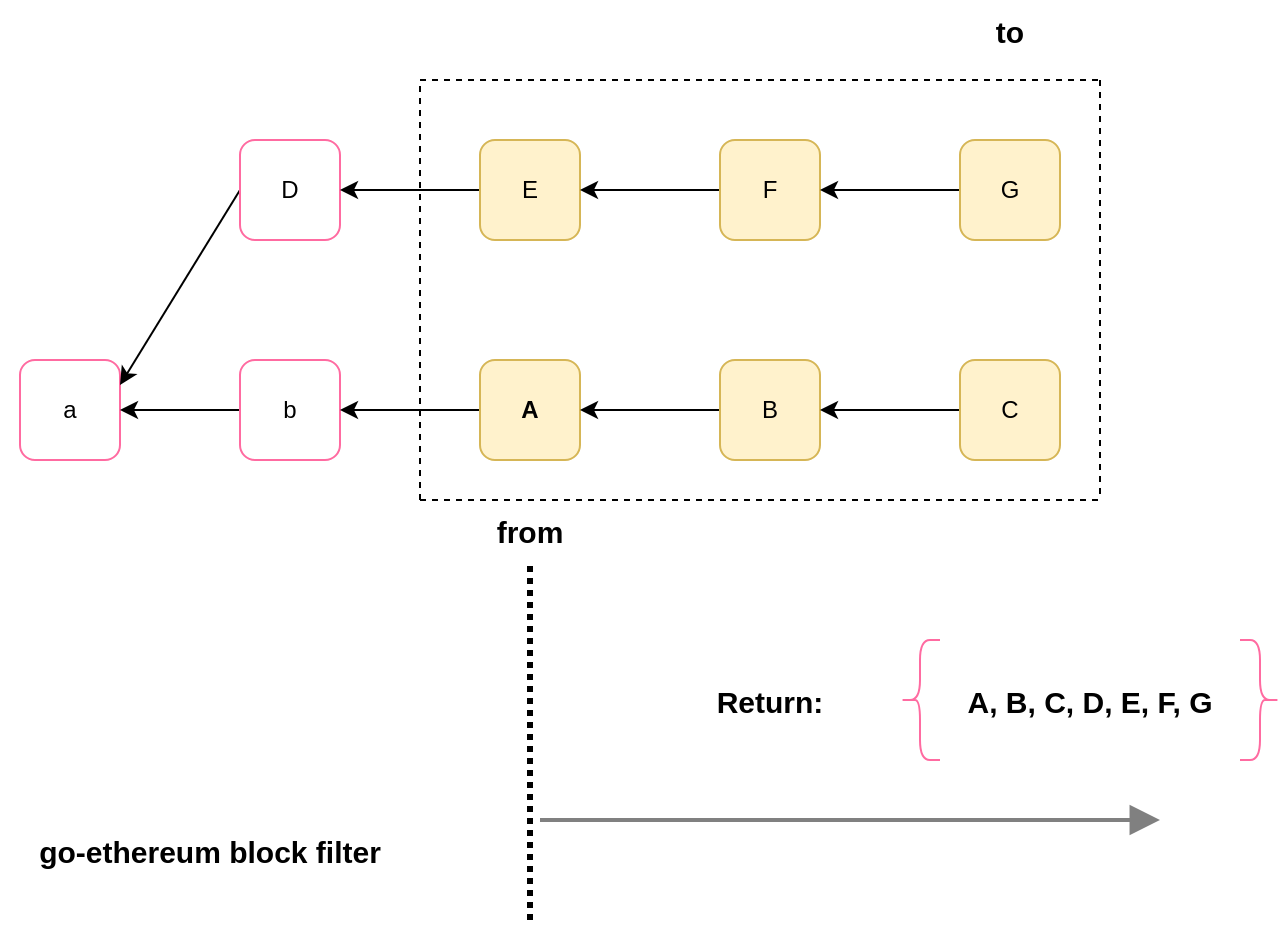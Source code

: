 <mxfile version="20.2.7" type="github">
  <diagram name="Page-1" id="74b105a0-9070-1c63-61bc-23e55f88626e">
    <mxGraphModel dx="1018" dy="633" grid="1" gridSize="10" guides="1" tooltips="1" connect="1" arrows="1" fold="1" page="1" pageScale="1.5" pageWidth="1169" pageHeight="826" background="none" math="0" shadow="0">
      <root>
        <mxCell id="0" style=";html=1;" />
        <mxCell id="1" style=";html=1;" parent="0" />
        <mxCell id="As6_-akMceIniI_f1IH2-17" value="a" style="rounded=1;whiteSpace=wrap;html=1;strokeColor=#FF6BA1;" parent="1" vertex="1">
          <mxGeometry x="100" y="280" width="50" height="50" as="geometry" />
        </mxCell>
        <mxCell id="As6_-akMceIniI_f1IH2-44" value="" style="edgeStyle=none;rounded=0;orthogonalLoop=1;jettySize=auto;html=1;fontSize=15;strokeWidth=1;" parent="1" source="As6_-akMceIniI_f1IH2-18" target="As6_-akMceIniI_f1IH2-17" edge="1">
          <mxGeometry relative="1" as="geometry" />
        </mxCell>
        <mxCell id="As6_-akMceIniI_f1IH2-18" value="b" style="rounded=1;whiteSpace=wrap;html=1;strokeColor=#FF6BA1;" parent="1" vertex="1">
          <mxGeometry x="210" y="280" width="50" height="50" as="geometry" />
        </mxCell>
        <mxCell id="As6_-akMceIniI_f1IH2-43" value="" style="edgeStyle=none;rounded=0;orthogonalLoop=1;jettySize=auto;html=1;fontSize=15;strokeWidth=1;" parent="1" source="As6_-akMceIniI_f1IH2-19" target="As6_-akMceIniI_f1IH2-18" edge="1">
          <mxGeometry relative="1" as="geometry" />
        </mxCell>
        <mxCell id="As6_-akMceIniI_f1IH2-19" value="&lt;b&gt;A&lt;/b&gt;" style="rounded=1;whiteSpace=wrap;html=1;strokeColor=#d6b656;fillColor=#fff2cc;" parent="1" vertex="1">
          <mxGeometry x="330" y="280" width="50" height="50" as="geometry" />
        </mxCell>
        <mxCell id="As6_-akMceIniI_f1IH2-42" value="" style="edgeStyle=none;rounded=0;orthogonalLoop=1;jettySize=auto;html=1;fontSize=15;strokeWidth=1;entryX=1;entryY=0.5;entryDx=0;entryDy=0;" parent="1" source="As6_-akMceIniI_f1IH2-20" target="As6_-akMceIniI_f1IH2-19" edge="1">
          <mxGeometry relative="1" as="geometry" />
        </mxCell>
        <mxCell id="As6_-akMceIniI_f1IH2-20" value="B" style="rounded=1;whiteSpace=wrap;html=1;strokeColor=#d6b656;fillColor=#fff2cc;" parent="1" vertex="1">
          <mxGeometry x="450" y="280" width="50" height="50" as="geometry" />
        </mxCell>
        <mxCell id="As6_-akMceIniI_f1IH2-40" value="" style="edgeStyle=none;rounded=0;orthogonalLoop=1;jettySize=auto;html=1;fontSize=15;strokeWidth=1;" parent="1" source="As6_-akMceIniI_f1IH2-21" target="As6_-akMceIniI_f1IH2-20" edge="1">
          <mxGeometry relative="1" as="geometry" />
        </mxCell>
        <mxCell id="As6_-akMceIniI_f1IH2-21" value="C" style="rounded=1;whiteSpace=wrap;html=1;strokeColor=#d6b656;fillColor=#fff2cc;" parent="1" vertex="1">
          <mxGeometry x="570" y="280" width="50" height="50" as="geometry" />
        </mxCell>
        <mxCell id="As6_-akMceIniI_f1IH2-45" style="edgeStyle=none;rounded=0;orthogonalLoop=1;jettySize=auto;html=1;exitX=0;exitY=0.5;exitDx=0;exitDy=0;fontSize=15;strokeWidth=1;entryX=1;entryY=0.25;entryDx=0;entryDy=0;" parent="1" source="As6_-akMceIniI_f1IH2-22" target="As6_-akMceIniI_f1IH2-17" edge="1">
          <mxGeometry relative="1" as="geometry">
            <mxPoint x="150" y="310" as="targetPoint" />
          </mxGeometry>
        </mxCell>
        <mxCell id="As6_-akMceIniI_f1IH2-22" value="D" style="rounded=1;whiteSpace=wrap;html=1;strokeColor=#FF6BA1;" parent="1" vertex="1">
          <mxGeometry x="210" y="170" width="50" height="50" as="geometry" />
        </mxCell>
        <mxCell id="As6_-akMceIniI_f1IH2-46" value="" style="edgeStyle=none;rounded=0;orthogonalLoop=1;jettySize=auto;html=1;fontSize=15;strokeWidth=1;" parent="1" source="As6_-akMceIniI_f1IH2-23" target="As6_-akMceIniI_f1IH2-22" edge="1">
          <mxGeometry relative="1" as="geometry" />
        </mxCell>
        <mxCell id="As6_-akMceIniI_f1IH2-23" value="E" style="rounded=1;whiteSpace=wrap;html=1;strokeColor=#d6b656;fillColor=#fff2cc;" parent="1" vertex="1">
          <mxGeometry x="330" y="170" width="50" height="50" as="geometry" />
        </mxCell>
        <mxCell id="As6_-akMceIniI_f1IH2-47" value="" style="edgeStyle=none;rounded=0;orthogonalLoop=1;jettySize=auto;html=1;fontSize=15;strokeWidth=1;" parent="1" source="As6_-akMceIniI_f1IH2-24" target="As6_-akMceIniI_f1IH2-23" edge="1">
          <mxGeometry relative="1" as="geometry" />
        </mxCell>
        <mxCell id="As6_-akMceIniI_f1IH2-24" value="F" style="rounded=1;whiteSpace=wrap;html=1;strokeColor=#d6b656;fillColor=#fff2cc;" parent="1" vertex="1">
          <mxGeometry x="450" y="170" width="50" height="50" as="geometry" />
        </mxCell>
        <mxCell id="As6_-akMceIniI_f1IH2-48" value="" style="edgeStyle=none;rounded=0;orthogonalLoop=1;jettySize=auto;html=1;fontSize=15;strokeWidth=1;" parent="1" source="As6_-akMceIniI_f1IH2-25" target="As6_-akMceIniI_f1IH2-24" edge="1">
          <mxGeometry relative="1" as="geometry" />
        </mxCell>
        <mxCell id="As6_-akMceIniI_f1IH2-25" value="G" style="rounded=1;whiteSpace=wrap;html=1;strokeColor=#d6b656;fillColor=#fff2cc;" parent="1" vertex="1">
          <mxGeometry x="570" y="170" width="50" height="50" as="geometry" />
        </mxCell>
        <mxCell id="As6_-akMceIniI_f1IH2-26" value="from" style="text;strokeColor=none;fillColor=none;align=center;verticalAlign=middle;spacingLeft=4;spacingRight=4;overflow=hidden;points=[[0,0.5],[1,0.5]];portConstraint=eastwest;rotatable=0;fontStyle=1;fontSize=15;" parent="1" vertex="1">
          <mxGeometry x="315" y="350" width="80" height="30" as="geometry" />
        </mxCell>
        <mxCell id="As6_-akMceIniI_f1IH2-27" value="" style="endArrow=none;dashed=1;html=1;rounded=0;fontSize=15;entryX=0.5;entryY=1.1;entryDx=0;entryDy=0;entryPerimeter=0;strokeWidth=3;dashPattern=1 1;" parent="1" target="As6_-akMceIniI_f1IH2-26" edge="1">
          <mxGeometry width="50" height="50" relative="1" as="geometry">
            <mxPoint x="355" y="560" as="sourcePoint" />
            <mxPoint x="420" y="410" as="targetPoint" />
          </mxGeometry>
        </mxCell>
        <mxCell id="As6_-akMceIniI_f1IH2-34" value="A, B, C, D, E, F, G" style="text;strokeColor=none;fillColor=none;align=center;verticalAlign=middle;spacingLeft=4;spacingRight=4;overflow=hidden;points=[[0,0.5],[1,0.5]];portConstraint=eastwest;rotatable=0;fontSize=15;fontStyle=1" parent="1" vertex="1">
          <mxGeometry x="560" y="425" width="150" height="50" as="geometry" />
        </mxCell>
        <mxCell id="As6_-akMceIniI_f1IH2-35" value="" style="shape=curlyBracket;whiteSpace=wrap;html=1;rounded=1;fontSize=15;strokeColor=#FF6BA1;" parent="1" vertex="1">
          <mxGeometry x="540" y="420" width="20" height="60" as="geometry" />
        </mxCell>
        <mxCell id="As6_-akMceIniI_f1IH2-36" value="" style="shape=curlyBracket;whiteSpace=wrap;html=1;rounded=1;flipH=1;fontSize=15;strokeColor=#FF6BA1;" parent="1" vertex="1">
          <mxGeometry x="710" y="420" width="20" height="60" as="geometry" />
        </mxCell>
        <mxCell id="As6_-akMceIniI_f1IH2-37" value="" style="edgeStyle=none;html=1;strokeColor=#808080;endArrow=block;endSize=10;dashed=0;verticalAlign=bottom;strokeWidth=2;rounded=0;dashPattern=1 1;fontSize=15;" parent="1" edge="1">
          <mxGeometry width="160" relative="1" as="geometry">
            <mxPoint x="360" y="510" as="sourcePoint" />
            <mxPoint x="670" y="510" as="targetPoint" />
          </mxGeometry>
        </mxCell>
        <mxCell id="As6_-akMceIniI_f1IH2-53" value="" style="endArrow=none;dashed=1;html=1;rounded=0;fontSize=15;strokeWidth=1;" parent="1" edge="1">
          <mxGeometry width="50" height="50" relative="1" as="geometry">
            <mxPoint x="300" y="350" as="sourcePoint" />
            <mxPoint x="300" y="140" as="targetPoint" />
          </mxGeometry>
        </mxCell>
        <mxCell id="As6_-akMceIniI_f1IH2-54" value="" style="endArrow=none;dashed=1;html=1;rounded=0;fontSize=15;strokeWidth=1;" parent="1" edge="1">
          <mxGeometry width="50" height="50" relative="1" as="geometry">
            <mxPoint x="300" y="350" as="sourcePoint" />
            <mxPoint x="640" y="350" as="targetPoint" />
          </mxGeometry>
        </mxCell>
        <mxCell id="As6_-akMceIniI_f1IH2-55" value="" style="endArrow=none;dashed=1;html=1;rounded=0;fontSize=15;strokeWidth=1;" parent="1" edge="1">
          <mxGeometry width="50" height="50" relative="1" as="geometry">
            <mxPoint x="640" y="140" as="sourcePoint" />
            <mxPoint x="640" y="350" as="targetPoint" />
          </mxGeometry>
        </mxCell>
        <mxCell id="As6_-akMceIniI_f1IH2-56" value="" style="endArrow=none;dashed=1;html=1;rounded=0;fontSize=15;strokeWidth=1;" parent="1" edge="1">
          <mxGeometry width="50" height="50" relative="1" as="geometry">
            <mxPoint x="300" y="140" as="sourcePoint" />
            <mxPoint x="640" y="140" as="targetPoint" />
          </mxGeometry>
        </mxCell>
        <mxCell id="As6_-akMceIniI_f1IH2-57" value="Return:" style="text;strokeColor=none;fillColor=none;align=center;verticalAlign=middle;spacingLeft=4;spacingRight=4;overflow=hidden;points=[[0,0.5],[1,0.5]];portConstraint=eastwest;rotatable=0;fontStyle=1;fontSize=15;" parent="1" vertex="1">
          <mxGeometry x="435" y="435" width="80" height="30" as="geometry" />
        </mxCell>
        <mxCell id="As6_-akMceIniI_f1IH2-58" value="go-ethereum block filter" style="text;strokeColor=none;fillColor=none;align=center;verticalAlign=middle;spacingLeft=4;spacingRight=4;overflow=hidden;points=[[0,0.5],[1,0.5]];portConstraint=eastwest;rotatable=0;fontStyle=1;fontSize=15;" parent="1" vertex="1">
          <mxGeometry x="90" y="490" width="210" height="70" as="geometry" />
        </mxCell>
        <mxCell id="As6_-akMceIniI_f1IH2-59" value="to" style="text;strokeColor=none;fillColor=none;align=center;verticalAlign=middle;spacingLeft=4;spacingRight=4;overflow=hidden;points=[[0,0.5],[1,0.5]];portConstraint=eastwest;rotatable=0;fontStyle=1;fontSize=15;" parent="1" vertex="1">
          <mxGeometry x="555" y="100" width="80" height="30" as="geometry" />
        </mxCell>
      </root>
    </mxGraphModel>
  </diagram>
</mxfile>
